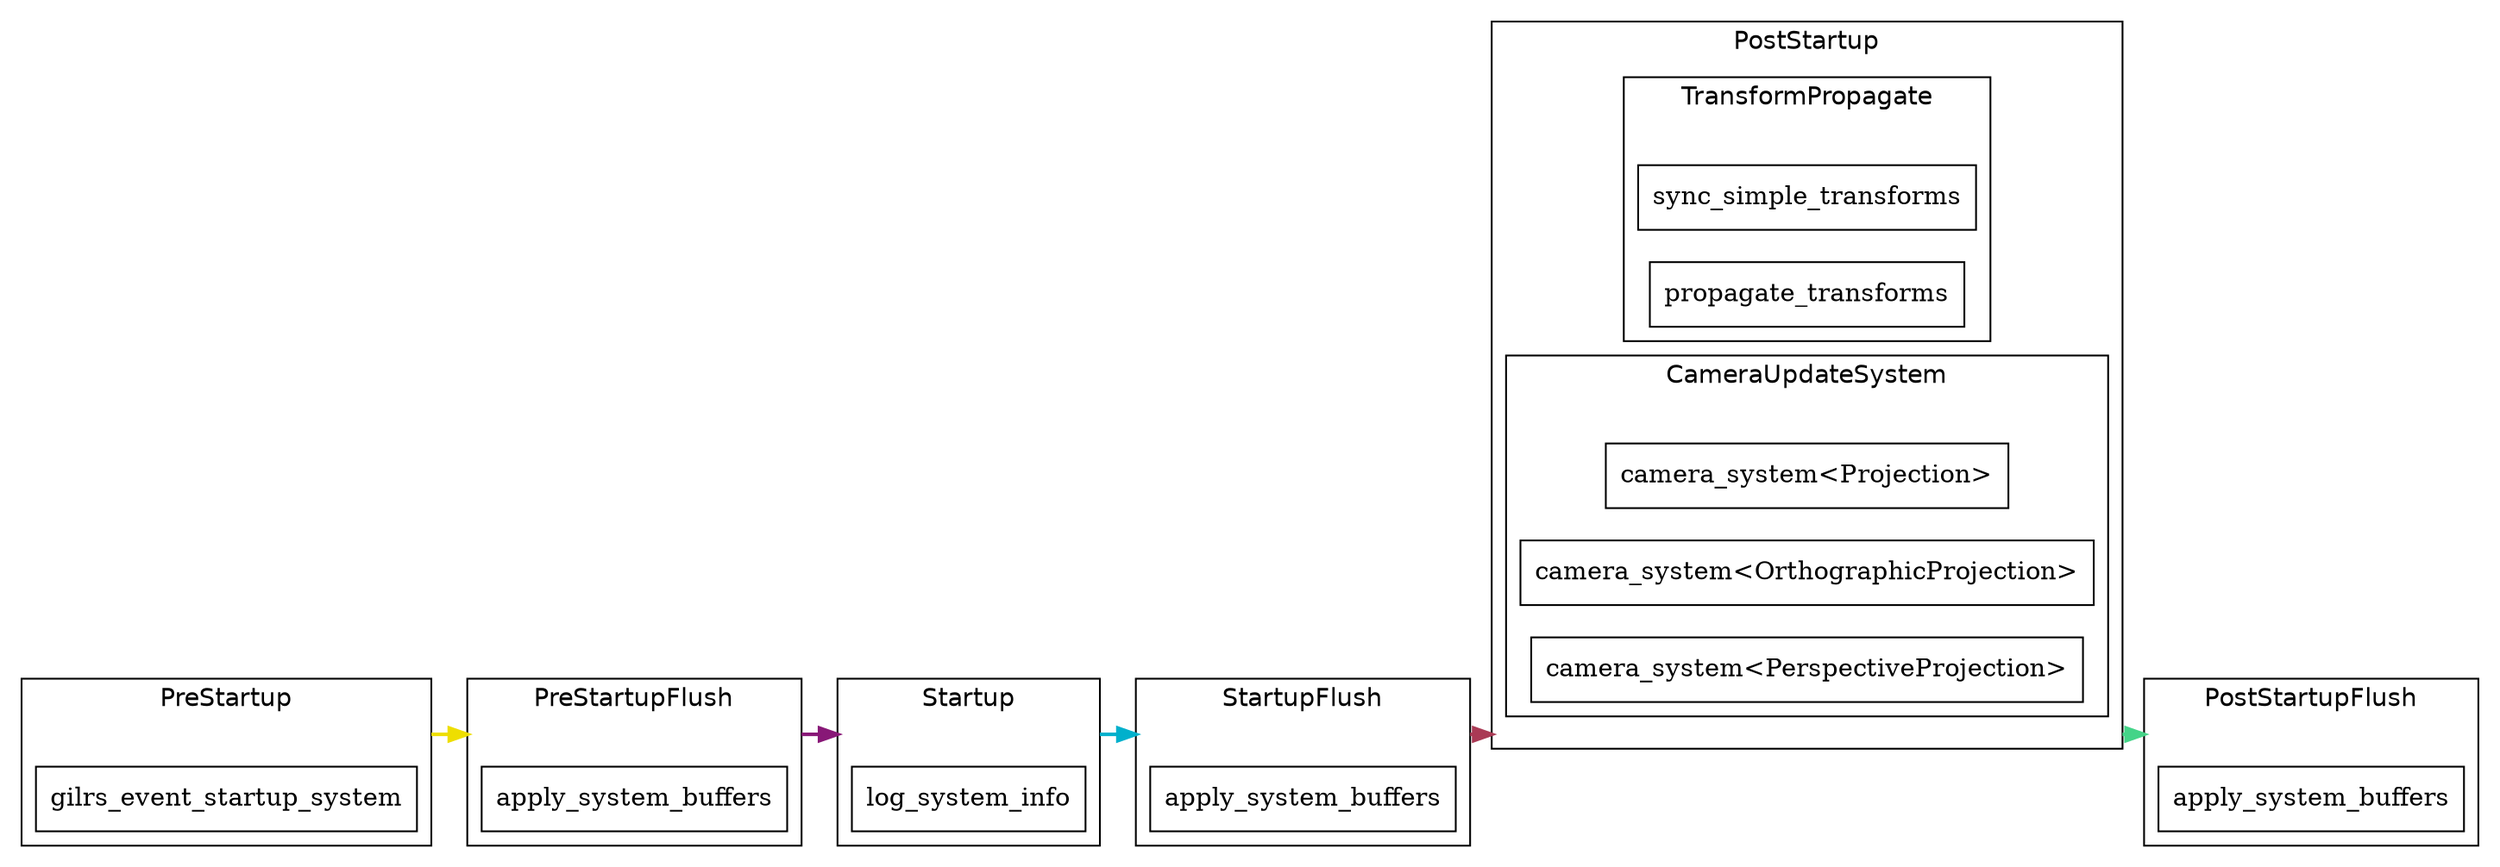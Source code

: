 digraph "" {
	"compound"="true";
	"splines"="spline";
	"rankdir"="LR";
	"bgcolor"="white";
	"fontname"="Helvetica";
	edge ["penwidth"="2"];
	node ["shape"="box", "style"="filled", "fillcolor"="white", "color"="black"];
	subgraph "clusternode_Set(0)" {
		"label"="Startup";
		"tooltip"="Startup";
		"bgcolor"="white";
		"color"="black";
		"set_marker_node_Set(0)" ["style"="invis", "label"="", "height"="0", "shape"="point"]
		"node_System(5)" ["label"="log_system_info", "tooltip"="bevy_diagnostic::system_information_diagnostics_plugin::internal::log_system_info"]
	}
	
	subgraph "clusternode_Set(2)" {
		"label"="PreStartupFlush";
		"tooltip"="PreStartupFlush";
		"bgcolor"="white";
		"color"="black";
		"set_marker_node_Set(2)" ["style"="invis", "label"="", "height"="0", "shape"="point"]
		"node_System(0)" ["label"="apply_system_buffers", "tooltip"="bevy_ecs::schedule::executor::apply_system_buffers"]
	}
	
	subgraph "clusternode_Set(3)" {
		"label"="StartupFlush";
		"tooltip"="StartupFlush";
		"bgcolor"="white";
		"color"="black";
		"set_marker_node_Set(3)" ["style"="invis", "label"="", "height"="0", "shape"="point"]
		"node_System(1)" ["label"="apply_system_buffers", "tooltip"="bevy_ecs::schedule::executor::apply_system_buffers"]
	}
	
	subgraph "clusternode_Set(4)" {
		"label"="PostStartupFlush";
		"tooltip"="PostStartupFlush";
		"bgcolor"="white";
		"color"="black";
		"set_marker_node_Set(4)" ["style"="invis", "label"="", "height"="0", "shape"="point"]
		"node_System(2)" ["label"="apply_system_buffers", "tooltip"="bevy_ecs::schedule::executor::apply_system_buffers"]
	}
	
	subgraph "clusternode_Set(5)" {
		"label"="PreStartup";
		"tooltip"="PreStartup";
		"bgcolor"="white";
		"color"="black";
		"set_marker_node_Set(5)" ["style"="invis", "label"="", "height"="0", "shape"="point"]
		"node_System(9)" ["label"="gilrs_event_startup_system", "tooltip"="bevy_gilrs::gilrs_system::gilrs_event_startup_system"]
	}
	
	subgraph "clusternode_Set(6)" {
		"label"="PostStartup";
		"tooltip"="PostStartup";
		"bgcolor"="white";
		"color"="black";
		"set_marker_node_Set(6)" ["style"="invis", "label"="", "height"="0", "shape"="point"]
		subgraph "clusternode_Set(7)" {
			"label"="TransformPropagate";
			"tooltip"="TransformPropagate";
			"bgcolor"="white";
			"color"="black";
			"set_marker_node_Set(7)" ["style"="invis", "label"="", "height"="0", "shape"="point"]
			"node_System(3)" ["label"="sync_simple_transforms", "tooltip"="bevy_transform::systems::sync_simple_transforms"]
			"node_System(4)" ["label"="propagate_transforms", "tooltip"="bevy_transform::systems::propagate_transforms"]
		}
		
		subgraph "clusternode_Set(11)" {
			"label"="CameraUpdateSystem";
			"tooltip"="CameraUpdateSystem";
			"bgcolor"="white";
			"color"="black";
			"set_marker_node_Set(11)" ["style"="invis", "label"="", "height"="0", "shape"="point"]
			"node_System(6)" ["label"="camera_system<Projection>", "tooltip"="bevy_render::camera::camera::camera_system<bevy_render::camera::projection::Projection>"]
			"node_System(7)" ["label"="camera_system<OrthographicProjection>", "tooltip"="bevy_render::camera::camera::camera_system<bevy_render::camera::projection::OrthographicProjection>"]
			"node_System(8)" ["label"="camera_system<PerspectiveProjection>", "tooltip"="bevy_render::camera::camera::camera_system<bevy_render::camera::projection::PerspectiveProjection>"]
		}
		
	}
	
	"set_marker_node_Set(5)" -> "set_marker_node_Set(2)" ["lhead"="clusternode_Set(2)", "ltail"="clusternode_Set(5)", "tooltip"="PreStartup → PreStartupFlush", "color"="#eede00"]
	"set_marker_node_Set(2)" -> "set_marker_node_Set(0)" ["lhead"="clusternode_Set(0)", "ltail"="clusternode_Set(2)", "tooltip"="PreStartupFlush → Startup", "color"="#881877"]
	"set_marker_node_Set(0)" -> "set_marker_node_Set(3)" ["lhead"="clusternode_Set(3)", "ltail"="clusternode_Set(0)", "tooltip"="Startup → StartupFlush", "color"="#00b0cc"]
	"set_marker_node_Set(3)" -> "set_marker_node_Set(6)" ["lhead"="clusternode_Set(6)", "ltail"="clusternode_Set(3)", "tooltip"="StartupFlush → PostStartup", "color"="#aa3a55"]
	"set_marker_node_Set(6)" -> "set_marker_node_Set(4)" ["lhead"="clusternode_Set(4)", "ltail"="clusternode_Set(6)", "tooltip"="PostStartup → PostStartupFlush", "color"="#44d488"]
}
